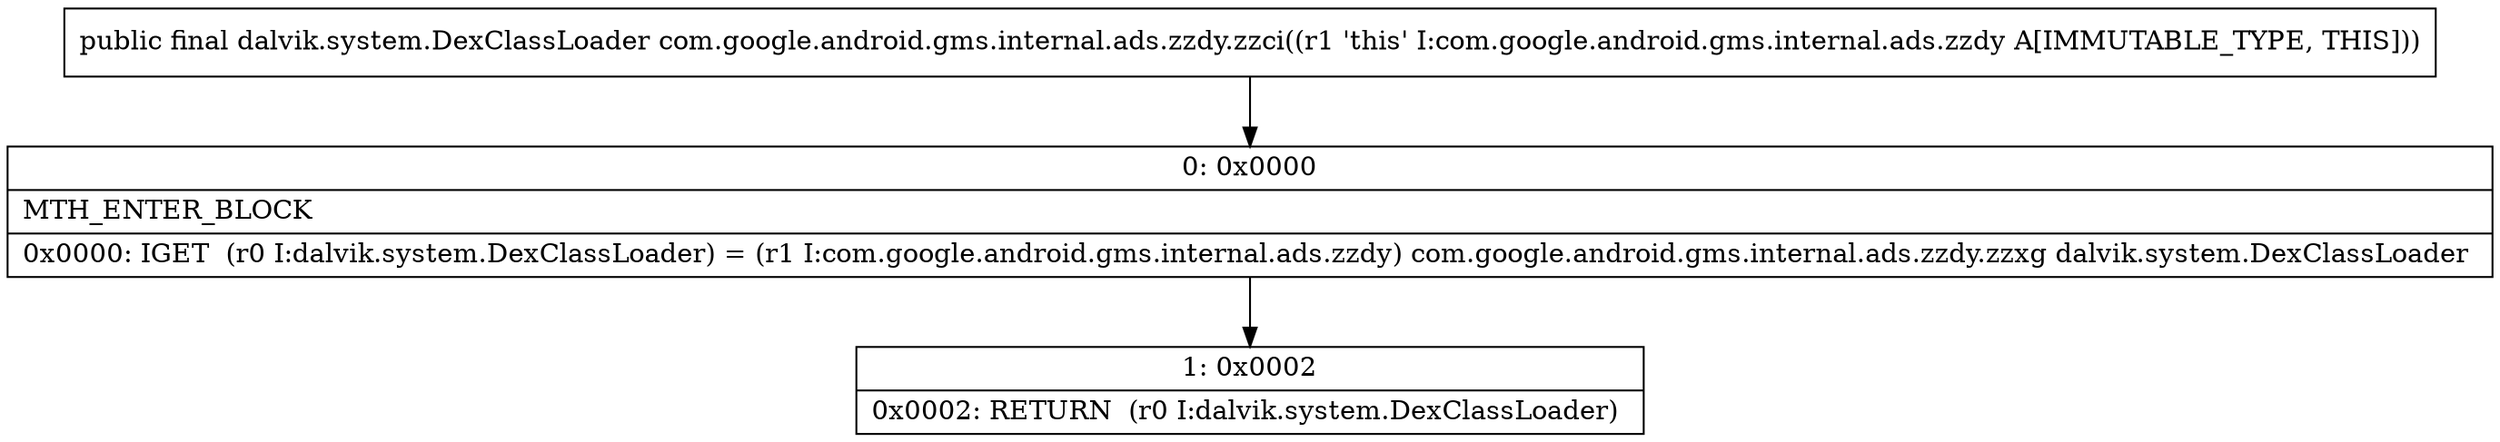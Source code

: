 digraph "CFG forcom.google.android.gms.internal.ads.zzdy.zzci()Ldalvik\/system\/DexClassLoader;" {
Node_0 [shape=record,label="{0\:\ 0x0000|MTH_ENTER_BLOCK\l|0x0000: IGET  (r0 I:dalvik.system.DexClassLoader) = (r1 I:com.google.android.gms.internal.ads.zzdy) com.google.android.gms.internal.ads.zzdy.zzxg dalvik.system.DexClassLoader \l}"];
Node_1 [shape=record,label="{1\:\ 0x0002|0x0002: RETURN  (r0 I:dalvik.system.DexClassLoader) \l}"];
MethodNode[shape=record,label="{public final dalvik.system.DexClassLoader com.google.android.gms.internal.ads.zzdy.zzci((r1 'this' I:com.google.android.gms.internal.ads.zzdy A[IMMUTABLE_TYPE, THIS])) }"];
MethodNode -> Node_0;
Node_0 -> Node_1;
}

